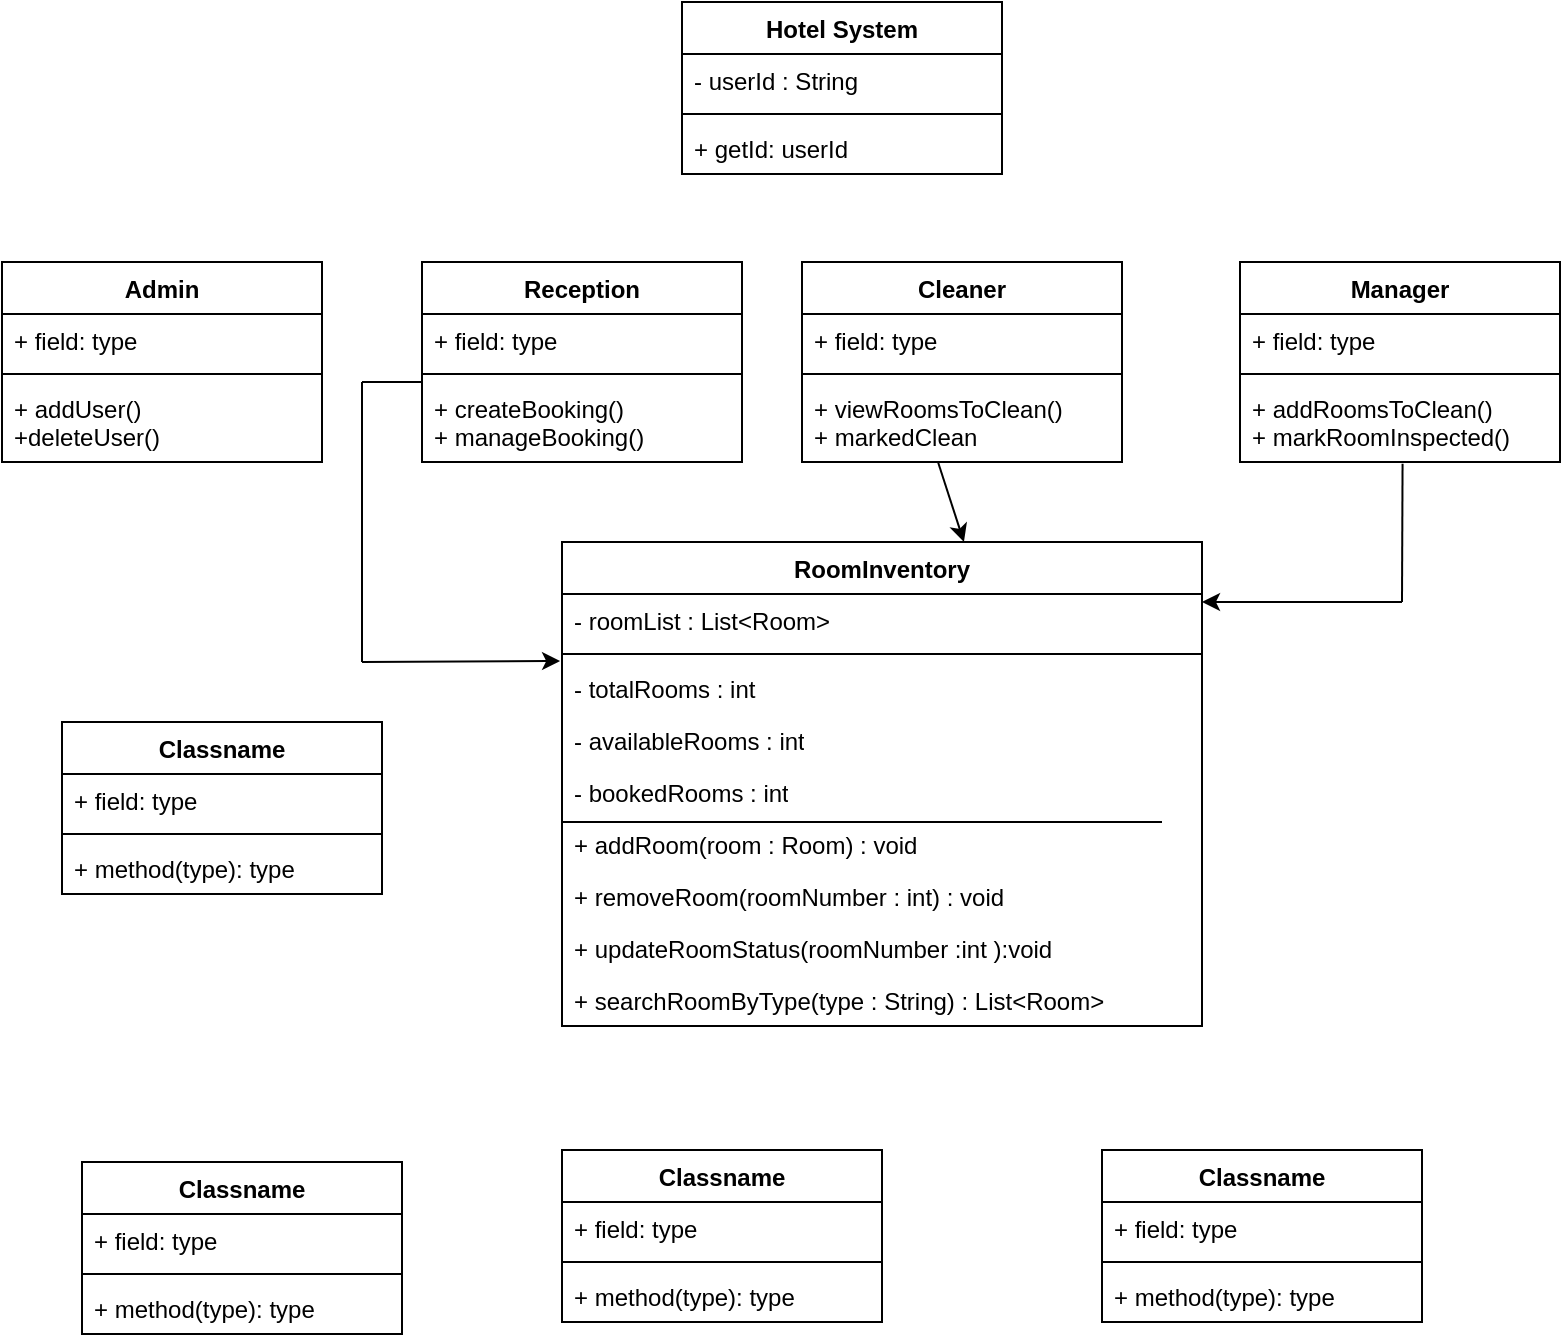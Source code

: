 <mxfile>
    <diagram name="Page-1" id="PyFQWWRt2m0a0N5t4jiD">
        <mxGraphModel dx="850" dy="1439" grid="1" gridSize="10" guides="1" tooltips="1" connect="1" arrows="1" fold="1" page="1" pageScale="1" pageWidth="850" pageHeight="1100" math="0" shadow="0">
            <root>
                <mxCell id="0"/>
                <mxCell id="1" parent="0"/>
                <mxCell id="-bdpUCssOeJroEKw728A-17" value="Admin" style="swimlane;fontStyle=1;align=center;verticalAlign=top;childLayout=stackLayout;horizontal=1;startSize=26;horizontalStack=0;resizeParent=1;resizeParentMax=0;resizeLast=0;collapsible=1;marginBottom=0;whiteSpace=wrap;html=1;" parent="1" vertex="1">
                    <mxGeometry x="40" y="20" width="160" height="100" as="geometry"/>
                </mxCell>
                <mxCell id="-bdpUCssOeJroEKw728A-18" value="+ field: type" style="text;strokeColor=none;fillColor=none;align=left;verticalAlign=top;spacingLeft=4;spacingRight=4;overflow=hidden;rotatable=0;points=[[0,0.5],[1,0.5]];portConstraint=eastwest;whiteSpace=wrap;html=1;" parent="-bdpUCssOeJroEKw728A-17" vertex="1">
                    <mxGeometry y="26" width="160" height="26" as="geometry"/>
                </mxCell>
                <mxCell id="-bdpUCssOeJroEKw728A-19" value="" style="line;strokeWidth=1;fillColor=none;align=left;verticalAlign=middle;spacingTop=-1;spacingLeft=3;spacingRight=3;rotatable=0;labelPosition=right;points=[];portConstraint=eastwest;strokeColor=inherit;" parent="-bdpUCssOeJroEKw728A-17" vertex="1">
                    <mxGeometry y="52" width="160" height="8" as="geometry"/>
                </mxCell>
                <mxCell id="-bdpUCssOeJroEKw728A-20" value="+ addUser()&lt;div&gt;+deleteUser()&lt;/div&gt;" style="text;strokeColor=none;fillColor=none;align=left;verticalAlign=top;spacingLeft=4;spacingRight=4;overflow=hidden;rotatable=0;points=[[0,0.5],[1,0.5]];portConstraint=eastwest;whiteSpace=wrap;html=1;" parent="-bdpUCssOeJroEKw728A-17" vertex="1">
                    <mxGeometry y="60" width="160" height="40" as="geometry"/>
                </mxCell>
                <mxCell id="-bdpUCssOeJroEKw728A-21" value="Reception" style="swimlane;fontStyle=1;align=center;verticalAlign=top;childLayout=stackLayout;horizontal=1;startSize=26;horizontalStack=0;resizeParent=1;resizeParentMax=0;resizeLast=0;collapsible=1;marginBottom=0;whiteSpace=wrap;html=1;" parent="1" vertex="1">
                    <mxGeometry x="250" y="20" width="160" height="100" as="geometry"/>
                </mxCell>
                <mxCell id="-bdpUCssOeJroEKw728A-22" value="+ field: type" style="text;strokeColor=none;fillColor=none;align=left;verticalAlign=top;spacingLeft=4;spacingRight=4;overflow=hidden;rotatable=0;points=[[0,0.5],[1,0.5]];portConstraint=eastwest;whiteSpace=wrap;html=1;" parent="-bdpUCssOeJroEKw728A-21" vertex="1">
                    <mxGeometry y="26" width="160" height="26" as="geometry"/>
                </mxCell>
                <mxCell id="-bdpUCssOeJroEKw728A-23" value="" style="line;strokeWidth=1;fillColor=none;align=left;verticalAlign=middle;spacingTop=-1;spacingLeft=3;spacingRight=3;rotatable=0;labelPosition=right;points=[];portConstraint=eastwest;strokeColor=inherit;" parent="-bdpUCssOeJroEKw728A-21" vertex="1">
                    <mxGeometry y="52" width="160" height="8" as="geometry"/>
                </mxCell>
                <mxCell id="-bdpUCssOeJroEKw728A-24" value="+ createBooking()&lt;div&gt;+ manageBooking()&lt;/div&gt;" style="text;strokeColor=none;fillColor=none;align=left;verticalAlign=top;spacingLeft=4;spacingRight=4;overflow=hidden;rotatable=0;points=[[0,0.5],[1,0.5]];portConstraint=eastwest;whiteSpace=wrap;html=1;" parent="-bdpUCssOeJroEKw728A-21" vertex="1">
                    <mxGeometry y="60" width="160" height="40" as="geometry"/>
                </mxCell>
                <mxCell id="-bdpUCssOeJroEKw728A-25" value="Classname" style="swimlane;fontStyle=1;align=center;verticalAlign=top;childLayout=stackLayout;horizontal=1;startSize=26;horizontalStack=0;resizeParent=1;resizeParentMax=0;resizeLast=0;collapsible=1;marginBottom=0;whiteSpace=wrap;html=1;" parent="1" vertex="1">
                    <mxGeometry x="70" y="250" width="160" height="86" as="geometry"/>
                </mxCell>
                <mxCell id="-bdpUCssOeJroEKw728A-26" value="+ field: type" style="text;strokeColor=none;fillColor=none;align=left;verticalAlign=top;spacingLeft=4;spacingRight=4;overflow=hidden;rotatable=0;points=[[0,0.5],[1,0.5]];portConstraint=eastwest;whiteSpace=wrap;html=1;" parent="-bdpUCssOeJroEKw728A-25" vertex="1">
                    <mxGeometry y="26" width="160" height="26" as="geometry"/>
                </mxCell>
                <mxCell id="-bdpUCssOeJroEKw728A-27" value="" style="line;strokeWidth=1;fillColor=none;align=left;verticalAlign=middle;spacingTop=-1;spacingLeft=3;spacingRight=3;rotatable=0;labelPosition=right;points=[];portConstraint=eastwest;strokeColor=inherit;" parent="-bdpUCssOeJroEKw728A-25" vertex="1">
                    <mxGeometry y="52" width="160" height="8" as="geometry"/>
                </mxCell>
                <mxCell id="-bdpUCssOeJroEKw728A-28" value="+ method(type): type" style="text;strokeColor=none;fillColor=none;align=left;verticalAlign=top;spacingLeft=4;spacingRight=4;overflow=hidden;rotatable=0;points=[[0,0.5],[1,0.5]];portConstraint=eastwest;whiteSpace=wrap;html=1;" parent="-bdpUCssOeJroEKw728A-25" vertex="1">
                    <mxGeometry y="60" width="160" height="26" as="geometry"/>
                </mxCell>
                <mxCell id="-bdpUCssOeJroEKw728A-29" value="Cleaner" style="swimlane;fontStyle=1;align=center;verticalAlign=top;childLayout=stackLayout;horizontal=1;startSize=26;horizontalStack=0;resizeParent=1;resizeParentMax=0;resizeLast=0;collapsible=1;marginBottom=0;whiteSpace=wrap;html=1;" parent="1" vertex="1">
                    <mxGeometry x="440" y="20" width="160" height="100" as="geometry"/>
                </mxCell>
                <mxCell id="-bdpUCssOeJroEKw728A-30" value="+ field: type" style="text;strokeColor=none;fillColor=none;align=left;verticalAlign=top;spacingLeft=4;spacingRight=4;overflow=hidden;rotatable=0;points=[[0,0.5],[1,0.5]];portConstraint=eastwest;whiteSpace=wrap;html=1;" parent="-bdpUCssOeJroEKw728A-29" vertex="1">
                    <mxGeometry y="26" width="160" height="26" as="geometry"/>
                </mxCell>
                <mxCell id="-bdpUCssOeJroEKw728A-31" value="" style="line;strokeWidth=1;fillColor=none;align=left;verticalAlign=middle;spacingTop=-1;spacingLeft=3;spacingRight=3;rotatable=0;labelPosition=right;points=[];portConstraint=eastwest;strokeColor=inherit;" parent="-bdpUCssOeJroEKw728A-29" vertex="1">
                    <mxGeometry y="52" width="160" height="8" as="geometry"/>
                </mxCell>
                <mxCell id="-bdpUCssOeJroEKw728A-32" value="+ viewRoomsToClean()&lt;div&gt;+ markedClean&lt;/div&gt;" style="text;strokeColor=none;fillColor=none;align=left;verticalAlign=top;spacingLeft=4;spacingRight=4;overflow=hidden;rotatable=0;points=[[0,0.5],[1,0.5]];portConstraint=eastwest;whiteSpace=wrap;html=1;" parent="-bdpUCssOeJroEKw728A-29" vertex="1">
                    <mxGeometry y="60" width="160" height="40" as="geometry"/>
                </mxCell>
                <mxCell id="-bdpUCssOeJroEKw728A-33" value="Classname" style="swimlane;fontStyle=1;align=center;verticalAlign=top;childLayout=stackLayout;horizontal=1;startSize=26;horizontalStack=0;resizeParent=1;resizeParentMax=0;resizeLast=0;collapsible=1;marginBottom=0;whiteSpace=wrap;html=1;" parent="1" vertex="1">
                    <mxGeometry x="80" y="470" width="160" height="86" as="geometry"/>
                </mxCell>
                <mxCell id="-bdpUCssOeJroEKw728A-34" value="+ field: type" style="text;strokeColor=none;fillColor=none;align=left;verticalAlign=top;spacingLeft=4;spacingRight=4;overflow=hidden;rotatable=0;points=[[0,0.5],[1,0.5]];portConstraint=eastwest;whiteSpace=wrap;html=1;" parent="-bdpUCssOeJroEKw728A-33" vertex="1">
                    <mxGeometry y="26" width="160" height="26" as="geometry"/>
                </mxCell>
                <mxCell id="-bdpUCssOeJroEKw728A-35" value="" style="line;strokeWidth=1;fillColor=none;align=left;verticalAlign=middle;spacingTop=-1;spacingLeft=3;spacingRight=3;rotatable=0;labelPosition=right;points=[];portConstraint=eastwest;strokeColor=inherit;" parent="-bdpUCssOeJroEKw728A-33" vertex="1">
                    <mxGeometry y="52" width="160" height="8" as="geometry"/>
                </mxCell>
                <mxCell id="-bdpUCssOeJroEKw728A-36" value="+ method(type): type" style="text;strokeColor=none;fillColor=none;align=left;verticalAlign=top;spacingLeft=4;spacingRight=4;overflow=hidden;rotatable=0;points=[[0,0.5],[1,0.5]];portConstraint=eastwest;whiteSpace=wrap;html=1;" parent="-bdpUCssOeJroEKw728A-33" vertex="1">
                    <mxGeometry y="60" width="160" height="26" as="geometry"/>
                </mxCell>
                <mxCell id="-bdpUCssOeJroEKw728A-37" value="Hotel System" style="swimlane;fontStyle=1;align=center;verticalAlign=top;childLayout=stackLayout;horizontal=1;startSize=26;horizontalStack=0;resizeParent=1;resizeParentMax=0;resizeLast=0;collapsible=1;marginBottom=0;whiteSpace=wrap;html=1;" parent="1" vertex="1">
                    <mxGeometry x="380" y="-110" width="160" height="86" as="geometry"/>
                </mxCell>
                <mxCell id="-bdpUCssOeJroEKw728A-38" value="- userId : String" style="text;strokeColor=none;fillColor=none;align=left;verticalAlign=top;spacingLeft=4;spacingRight=4;overflow=hidden;rotatable=0;points=[[0,0.5],[1,0.5]];portConstraint=eastwest;whiteSpace=wrap;html=1;" parent="-bdpUCssOeJroEKw728A-37" vertex="1">
                    <mxGeometry y="26" width="160" height="26" as="geometry"/>
                </mxCell>
                <mxCell id="-bdpUCssOeJroEKw728A-39" value="" style="line;strokeWidth=1;fillColor=none;align=left;verticalAlign=middle;spacingTop=-1;spacingLeft=3;spacingRight=3;rotatable=0;labelPosition=right;points=[];portConstraint=eastwest;strokeColor=inherit;" parent="-bdpUCssOeJroEKw728A-37" vertex="1">
                    <mxGeometry y="52" width="160" height="8" as="geometry"/>
                </mxCell>
                <mxCell id="-bdpUCssOeJroEKw728A-40" value="+ getId: userId" style="text;strokeColor=none;fillColor=none;align=left;verticalAlign=top;spacingLeft=4;spacingRight=4;overflow=hidden;rotatable=0;points=[[0,0.5],[1,0.5]];portConstraint=eastwest;whiteSpace=wrap;html=1;" parent="-bdpUCssOeJroEKw728A-37" vertex="1">
                    <mxGeometry y="60" width="160" height="26" as="geometry"/>
                </mxCell>
                <mxCell id="-bdpUCssOeJroEKw728A-41" value="Manager" style="swimlane;fontStyle=1;align=center;verticalAlign=top;childLayout=stackLayout;horizontal=1;startSize=26;horizontalStack=0;resizeParent=1;resizeParentMax=0;resizeLast=0;collapsible=1;marginBottom=0;whiteSpace=wrap;html=1;" parent="1" vertex="1">
                    <mxGeometry x="659" y="20" width="160" height="100" as="geometry"/>
                </mxCell>
                <mxCell id="-bdpUCssOeJroEKw728A-42" value="+ field: type" style="text;strokeColor=none;fillColor=none;align=left;verticalAlign=top;spacingLeft=4;spacingRight=4;overflow=hidden;rotatable=0;points=[[0,0.5],[1,0.5]];portConstraint=eastwest;whiteSpace=wrap;html=1;" parent="-bdpUCssOeJroEKw728A-41" vertex="1">
                    <mxGeometry y="26" width="160" height="26" as="geometry"/>
                </mxCell>
                <mxCell id="-bdpUCssOeJroEKw728A-43" value="" style="line;strokeWidth=1;fillColor=none;align=left;verticalAlign=middle;spacingTop=-1;spacingLeft=3;spacingRight=3;rotatable=0;labelPosition=right;points=[];portConstraint=eastwest;strokeColor=inherit;" parent="-bdpUCssOeJroEKw728A-41" vertex="1">
                    <mxGeometry y="52" width="160" height="8" as="geometry"/>
                </mxCell>
                <mxCell id="-bdpUCssOeJroEKw728A-44" value="+ addRoomsToClean()&lt;div&gt;+ markRoomInspected()&lt;/div&gt;" style="text;strokeColor=none;fillColor=none;align=left;verticalAlign=top;spacingLeft=4;spacingRight=4;overflow=hidden;rotatable=0;points=[[0,0.5],[1,0.5]];portConstraint=eastwest;whiteSpace=wrap;html=1;" parent="-bdpUCssOeJroEKw728A-41" vertex="1">
                    <mxGeometry y="60" width="160" height="40" as="geometry"/>
                </mxCell>
                <mxCell id="-bdpUCssOeJroEKw728A-45" value="Classname" style="swimlane;fontStyle=1;align=center;verticalAlign=top;childLayout=stackLayout;horizontal=1;startSize=26;horizontalStack=0;resizeParent=1;resizeParentMax=0;resizeLast=0;collapsible=1;marginBottom=0;whiteSpace=wrap;html=1;" parent="1" vertex="1">
                    <mxGeometry x="320" y="464" width="160" height="86" as="geometry"/>
                </mxCell>
                <mxCell id="-bdpUCssOeJroEKw728A-46" value="+ field: type" style="text;strokeColor=none;fillColor=none;align=left;verticalAlign=top;spacingLeft=4;spacingRight=4;overflow=hidden;rotatable=0;points=[[0,0.5],[1,0.5]];portConstraint=eastwest;whiteSpace=wrap;html=1;" parent="-bdpUCssOeJroEKw728A-45" vertex="1">
                    <mxGeometry y="26" width="160" height="26" as="geometry"/>
                </mxCell>
                <mxCell id="-bdpUCssOeJroEKw728A-47" value="" style="line;strokeWidth=1;fillColor=none;align=left;verticalAlign=middle;spacingTop=-1;spacingLeft=3;spacingRight=3;rotatable=0;labelPosition=right;points=[];portConstraint=eastwest;strokeColor=inherit;" parent="-bdpUCssOeJroEKw728A-45" vertex="1">
                    <mxGeometry y="52" width="160" height="8" as="geometry"/>
                </mxCell>
                <mxCell id="-bdpUCssOeJroEKw728A-48" value="+ method(type): type" style="text;strokeColor=none;fillColor=none;align=left;verticalAlign=top;spacingLeft=4;spacingRight=4;overflow=hidden;rotatable=0;points=[[0,0.5],[1,0.5]];portConstraint=eastwest;whiteSpace=wrap;html=1;" parent="-bdpUCssOeJroEKw728A-45" vertex="1">
                    <mxGeometry y="60" width="160" height="26" as="geometry"/>
                </mxCell>
                <mxCell id="-bdpUCssOeJroEKw728A-49" value="Classname" style="swimlane;fontStyle=1;align=center;verticalAlign=top;childLayout=stackLayout;horizontal=1;startSize=26;horizontalStack=0;resizeParent=1;resizeParentMax=0;resizeLast=0;collapsible=1;marginBottom=0;whiteSpace=wrap;html=1;" parent="1" vertex="1">
                    <mxGeometry x="590" y="464" width="160" height="86" as="geometry"/>
                </mxCell>
                <mxCell id="-bdpUCssOeJroEKw728A-50" value="+ field: type" style="text;strokeColor=none;fillColor=none;align=left;verticalAlign=top;spacingLeft=4;spacingRight=4;overflow=hidden;rotatable=0;points=[[0,0.5],[1,0.5]];portConstraint=eastwest;whiteSpace=wrap;html=1;" parent="-bdpUCssOeJroEKw728A-49" vertex="1">
                    <mxGeometry y="26" width="160" height="26" as="geometry"/>
                </mxCell>
                <mxCell id="-bdpUCssOeJroEKw728A-51" value="" style="line;strokeWidth=1;fillColor=none;align=left;verticalAlign=middle;spacingTop=-1;spacingLeft=3;spacingRight=3;rotatable=0;labelPosition=right;points=[];portConstraint=eastwest;strokeColor=inherit;" parent="-bdpUCssOeJroEKw728A-49" vertex="1">
                    <mxGeometry y="52" width="160" height="8" as="geometry"/>
                </mxCell>
                <mxCell id="-bdpUCssOeJroEKw728A-52" value="+ method(type): type" style="text;strokeColor=none;fillColor=none;align=left;verticalAlign=top;spacingLeft=4;spacingRight=4;overflow=hidden;rotatable=0;points=[[0,0.5],[1,0.5]];portConstraint=eastwest;whiteSpace=wrap;html=1;" parent="-bdpUCssOeJroEKw728A-49" vertex="1">
                    <mxGeometry y="60" width="160" height="26" as="geometry"/>
                </mxCell>
                <mxCell id="8" value="RoomInventory" style="swimlane;fontStyle=1;align=center;verticalAlign=top;childLayout=stackLayout;horizontal=1;startSize=26;horizontalStack=0;resizeParent=1;resizeParentMax=0;resizeLast=0;collapsible=1;marginBottom=0;whiteSpace=wrap;html=1;" parent="1" vertex="1">
                    <mxGeometry x="320" y="160" width="320" height="242" as="geometry">
                        <mxRectangle x="320" y="190" width="100" height="30" as="alternateBounds"/>
                    </mxGeometry>
                </mxCell>
                <mxCell id="9" value="- roomList : List&amp;lt;Room&amp;gt;" style="text;strokeColor=none;fillColor=none;align=left;verticalAlign=top;spacingLeft=4;spacingRight=4;overflow=hidden;rotatable=0;points=[[0,0.5],[1,0.5]];portConstraint=eastwest;whiteSpace=wrap;html=1;" parent="8" vertex="1">
                    <mxGeometry y="26" width="320" height="26" as="geometry"/>
                </mxCell>
                <mxCell id="10" value="" style="line;strokeWidth=1;fillColor=none;align=left;verticalAlign=middle;spacingTop=-1;spacingLeft=3;spacingRight=3;rotatable=0;labelPosition=right;points=[];portConstraint=eastwest;strokeColor=inherit;" parent="8" vertex="1">
                    <mxGeometry y="52" width="320" height="8" as="geometry"/>
                </mxCell>
                <mxCell id="11" value="- totalRooms : int" style="text;strokeColor=none;fillColor=none;align=left;verticalAlign=top;spacingLeft=4;spacingRight=4;overflow=hidden;rotatable=0;points=[[0,0.5],[1,0.5]];portConstraint=eastwest;whiteSpace=wrap;html=1;" parent="8" vertex="1">
                    <mxGeometry y="60" width="320" height="26" as="geometry"/>
                </mxCell>
                <mxCell id="12" value="- availableRooms : int" style="text;strokeColor=none;fillColor=none;align=left;verticalAlign=top;spacingLeft=4;spacingRight=4;overflow=hidden;rotatable=0;points=[[0,0.5],[1,0.5]];portConstraint=eastwest;whiteSpace=wrap;html=1;" parent="8" vertex="1">
                    <mxGeometry y="86" width="320" height="26" as="geometry"/>
                </mxCell>
                <mxCell id="13" value="- bookedRooms : int" style="text;strokeColor=none;fillColor=none;align=left;verticalAlign=top;spacingLeft=4;spacingRight=4;overflow=hidden;rotatable=0;points=[[0,0.5],[1,0.5]];portConstraint=eastwest;whiteSpace=wrap;html=1;" parent="8" vertex="1">
                    <mxGeometry y="112" width="320" height="26" as="geometry"/>
                </mxCell>
                <mxCell id="14" value="+ addRoom(room : Room) : void" style="text;strokeColor=none;fillColor=none;align=left;verticalAlign=top;spacingLeft=4;spacingRight=4;overflow=hidden;rotatable=0;points=[[0,0.5],[1,0.5]];portConstraint=eastwest;whiteSpace=wrap;html=1;" parent="8" vertex="1">
                    <mxGeometry y="138" width="320" height="26" as="geometry"/>
                </mxCell>
                <mxCell id="15" value="+ removeRoom(roomNumber : int) : void" style="text;strokeColor=none;fillColor=none;align=left;verticalAlign=top;spacingLeft=4;spacingRight=4;overflow=hidden;rotatable=0;points=[[0,0.5],[1,0.5]];portConstraint=eastwest;whiteSpace=wrap;html=1;" parent="8" vertex="1">
                    <mxGeometry y="164" width="320" height="26" as="geometry"/>
                </mxCell>
                <mxCell id="16" value="+ updateRoomStatus(roomNumber :int ):void" style="text;strokeColor=none;fillColor=none;align=left;verticalAlign=top;spacingLeft=4;spacingRight=4;overflow=hidden;rotatable=0;points=[[0,0.5],[1,0.5]];portConstraint=eastwest;whiteSpace=wrap;html=1;" parent="8" vertex="1">
                    <mxGeometry y="190" width="320" height="26" as="geometry"/>
                </mxCell>
                <mxCell id="19" value="+ searchRoomByType(type : String) : List&amp;lt;Room&amp;gt;" style="text;strokeColor=none;fillColor=none;align=left;verticalAlign=top;spacingLeft=4;spacingRight=4;overflow=hidden;rotatable=0;points=[[0,0.5],[1,0.5]];portConstraint=eastwest;whiteSpace=wrap;html=1;" parent="8" vertex="1">
                    <mxGeometry y="216" width="320" height="26" as="geometry"/>
                </mxCell>
                <mxCell id="18" value="" style="endArrow=none;html=1;" parent="8" edge="1">
                    <mxGeometry width="50" height="50" relative="1" as="geometry">
                        <mxPoint y="140" as="sourcePoint"/>
                        <mxPoint x="300" y="140" as="targetPoint"/>
                    </mxGeometry>
                </mxCell>
                <mxCell id="22" value="" style="endArrow=none;html=1;entryX=0;entryY=0;entryDx=0;entryDy=0;entryPerimeter=0;" parent="1" target="-bdpUCssOeJroEKw728A-24" edge="1">
                    <mxGeometry width="50" height="50" relative="1" as="geometry">
                        <mxPoint x="220" y="80" as="sourcePoint"/>
                        <mxPoint x="400" y="100" as="targetPoint"/>
                    </mxGeometry>
                </mxCell>
                <mxCell id="23" value="" style="endArrow=none;html=1;" parent="1" edge="1">
                    <mxGeometry width="50" height="50" relative="1" as="geometry">
                        <mxPoint x="220" y="220" as="sourcePoint"/>
                        <mxPoint x="220" y="80" as="targetPoint"/>
                    </mxGeometry>
                </mxCell>
                <mxCell id="24" value="" style="endArrow=classic;html=1;entryX=-0.003;entryY=-0.019;entryDx=0;entryDy=0;entryPerimeter=0;" parent="1" target="11" edge="1">
                    <mxGeometry width="50" height="50" relative="1" as="geometry">
                        <mxPoint x="220" y="220" as="sourcePoint"/>
                        <mxPoint x="400" y="100" as="targetPoint"/>
                    </mxGeometry>
                </mxCell>
                <mxCell id="25" value="" style="endArrow=none;html=1;entryX=0.508;entryY=1.021;entryDx=0;entryDy=0;entryPerimeter=0;" parent="1" target="-bdpUCssOeJroEKw728A-44" edge="1">
                    <mxGeometry width="50" height="50" relative="1" as="geometry">
                        <mxPoint x="740" y="190" as="sourcePoint"/>
                        <mxPoint x="550" y="180" as="targetPoint"/>
                    </mxGeometry>
                </mxCell>
                <mxCell id="26" value="" style="endArrow=classic;html=1;entryX=1;entryY=0.154;entryDx=0;entryDy=0;entryPerimeter=0;" parent="1" target="9" edge="1">
                    <mxGeometry width="50" height="50" relative="1" as="geometry">
                        <mxPoint x="740" y="190" as="sourcePoint"/>
                        <mxPoint x="550" y="180" as="targetPoint"/>
                    </mxGeometry>
                </mxCell>
                <mxCell id="27" value="" style="endArrow=classic;html=1;entryX=0.628;entryY=0;entryDx=0;entryDy=0;entryPerimeter=0;" parent="1" target="8" edge="1">
                    <mxGeometry width="50" height="50" relative="1" as="geometry">
                        <mxPoint x="508" y="120" as="sourcePoint"/>
                        <mxPoint x="480" y="180" as="targetPoint"/>
                    </mxGeometry>
                </mxCell>
            </root>
        </mxGraphModel>
    </diagram>
</mxfile>